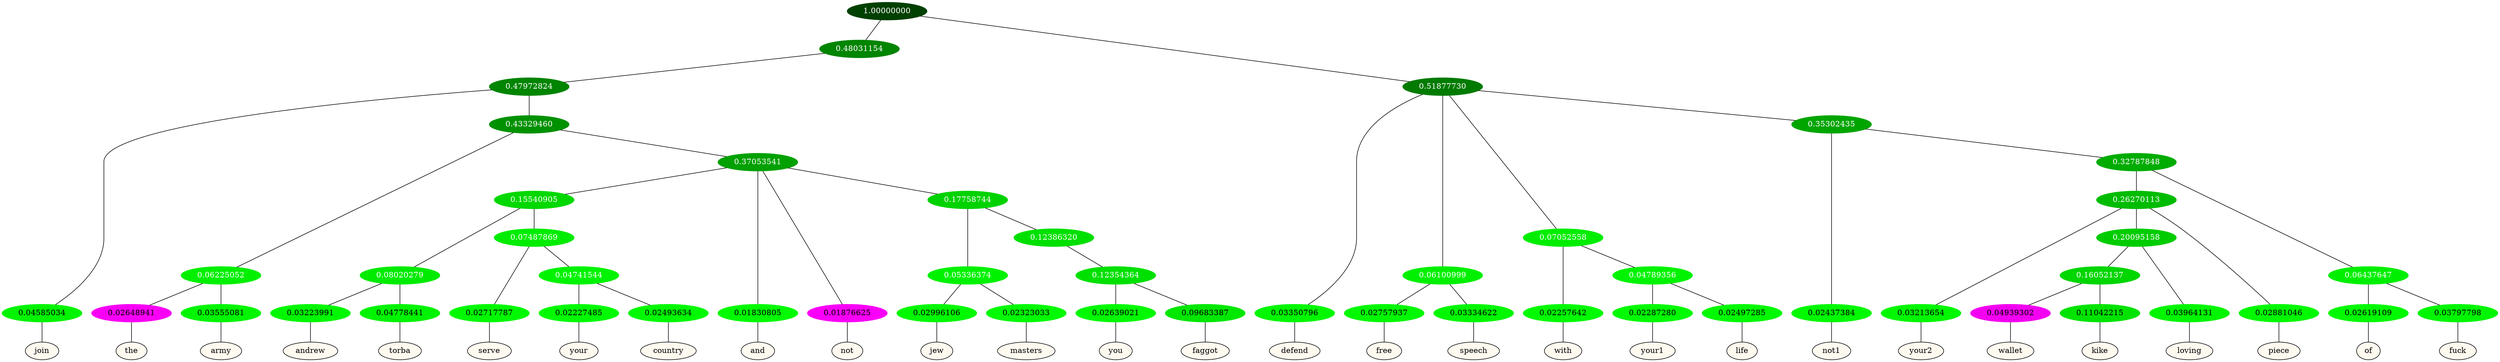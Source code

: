 graph {
	node [format=png height=0.15 nodesep=0.001 ordering=out overlap=prism overlap_scaling=0.01 ranksep=0.001 ratio=0.2 style=filled width=0.15]
	{
		rank=same
		a_w_8 [label=join color=black fillcolor=floralwhite style="filled,solid"]
		a_w_22 [label=the color=black fillcolor=floralwhite style="filled,solid"]
		a_w_23 [label=army color=black fillcolor=floralwhite style="filled,solid"]
		a_w_39 [label=andrew color=black fillcolor=floralwhite style="filled,solid"]
		a_w_40 [label=torba color=black fillcolor=floralwhite style="filled,solid"]
		a_w_41 [label=serve color=black fillcolor=floralwhite style="filled,solid"]
		a_w_48 [label=your color=black fillcolor=floralwhite style="filled,solid"]
		a_w_49 [label=country color=black fillcolor=floralwhite style="filled,solid"]
		a_w_25 [label=and color=black fillcolor=floralwhite style="filled,solid"]
		a_w_26 [label=not color=black fillcolor=floralwhite style="filled,solid"]
		a_w_43 [label=jew color=black fillcolor=floralwhite style="filled,solid"]
		a_w_44 [label=masters color=black fillcolor=floralwhite style="filled,solid"]
		a_w_50 [label=you color=black fillcolor=floralwhite style="filled,solid"]
		a_w_51 [label=faggot color=black fillcolor=floralwhite style="filled,solid"]
		a_w_4 [label=defend color=black fillcolor=floralwhite style="filled,solid"]
		a_w_10 [label=free color=black fillcolor=floralwhite style="filled,solid"]
		a_w_11 [label=speech color=black fillcolor=floralwhite style="filled,solid"]
		a_w_12 [label=with color=black fillcolor=floralwhite style="filled,solid"]
		a_w_18 [label=your1 color=black fillcolor=floralwhite style="filled,solid"]
		a_w_19 [label=life color=black fillcolor=floralwhite style="filled,solid"]
		a_w_14 [label=not1 color=black fillcolor=floralwhite style="filled,solid"]
		a_w_28 [label=your2 color=black fillcolor=floralwhite style="filled,solid"]
		a_w_46 [label=wallet color=black fillcolor=floralwhite style="filled,solid"]
		a_w_47 [label=kike color=black fillcolor=floralwhite style="filled,solid"]
		a_w_38 [label=loving color=black fillcolor=floralwhite style="filled,solid"]
		a_w_30 [label=piece color=black fillcolor=floralwhite style="filled,solid"]
		a_w_31 [label=of color=black fillcolor=floralwhite style="filled,solid"]
		a_w_32 [label=fuck color=black fillcolor=floralwhite style="filled,solid"]
	}
	a_n_8 -- a_w_8
	a_n_22 -- a_w_22
	a_n_23 -- a_w_23
	a_n_39 -- a_w_39
	a_n_40 -- a_w_40
	a_n_41 -- a_w_41
	a_n_48 -- a_w_48
	a_n_49 -- a_w_49
	a_n_25 -- a_w_25
	a_n_26 -- a_w_26
	a_n_43 -- a_w_43
	a_n_44 -- a_w_44
	a_n_50 -- a_w_50
	a_n_51 -- a_w_51
	a_n_4 -- a_w_4
	a_n_10 -- a_w_10
	a_n_11 -- a_w_11
	a_n_12 -- a_w_12
	a_n_18 -- a_w_18
	a_n_19 -- a_w_19
	a_n_14 -- a_w_14
	a_n_28 -- a_w_28
	a_n_46 -- a_w_46
	a_n_47 -- a_w_47
	a_n_38 -- a_w_38
	a_n_30 -- a_w_30
	a_n_31 -- a_w_31
	a_n_32 -- a_w_32
	{
		rank=same
		a_n_8 [label=0.04585034 color="0.334 1.000 0.954" fontcolor=black]
		a_n_22 [label=0.02648941 color="0.835 1.000 0.974" fontcolor=black]
		a_n_23 [label=0.03555081 color="0.334 1.000 0.964" fontcolor=black]
		a_n_39 [label=0.03223991 color="0.334 1.000 0.968" fontcolor=black]
		a_n_40 [label=0.04778441 color="0.334 1.000 0.952" fontcolor=black]
		a_n_41 [label=0.02717787 color="0.334 1.000 0.973" fontcolor=black]
		a_n_48 [label=0.02227485 color="0.334 1.000 0.978" fontcolor=black]
		a_n_49 [label=0.02493634 color="0.334 1.000 0.975" fontcolor=black]
		a_n_25 [label=0.01830805 color="0.334 1.000 0.982" fontcolor=black]
		a_n_26 [label=0.01876625 color="0.835 1.000 0.981" fontcolor=black]
		a_n_43 [label=0.02996106 color="0.334 1.000 0.970" fontcolor=black]
		a_n_44 [label=0.02323033 color="0.334 1.000 0.977" fontcolor=black]
		a_n_50 [label=0.02639021 color="0.334 1.000 0.974" fontcolor=black]
		a_n_51 [label=0.09683387 color="0.334 1.000 0.903" fontcolor=black]
		a_n_4 [label=0.03350796 color="0.334 1.000 0.966" fontcolor=black]
		a_n_10 [label=0.02757937 color="0.334 1.000 0.972" fontcolor=black]
		a_n_11 [label=0.03334622 color="0.334 1.000 0.967" fontcolor=black]
		a_n_12 [label=0.02257642 color="0.334 1.000 0.977" fontcolor=black]
		a_n_18 [label=0.02287280 color="0.334 1.000 0.977" fontcolor=black]
		a_n_19 [label=0.02497285 color="0.334 1.000 0.975" fontcolor=black]
		a_n_14 [label=0.02437384 color="0.334 1.000 0.976" fontcolor=black]
		a_n_28 [label=0.03213654 color="0.334 1.000 0.968" fontcolor=black]
		a_n_46 [label=0.04939302 color="0.835 1.000 0.951" fontcolor=black]
		a_n_47 [label=0.11042215 color="0.334 1.000 0.890" fontcolor=black]
		a_n_38 [label=0.03964131 color="0.334 1.000 0.960" fontcolor=black]
		a_n_30 [label=0.02881046 color="0.334 1.000 0.971" fontcolor=black]
		a_n_31 [label=0.02619109 color="0.334 1.000 0.974" fontcolor=black]
		a_n_32 [label=0.03797798 color="0.334 1.000 0.962" fontcolor=black]
	}
	a_n_0 [label=1.00000000 color="0.334 1.000 0.250" fontcolor=grey99]
	a_n_1 [label=0.48031154 color="0.334 1.000 0.520" fontcolor=grey99]
	a_n_0 -- a_n_1
	a_n_2 [label=0.51877730 color="0.334 1.000 0.481" fontcolor=grey99]
	a_n_0 -- a_n_2
	a_n_3 [label=0.47972824 color="0.334 1.000 0.520" fontcolor=grey99]
	a_n_1 -- a_n_3
	a_n_2 -- a_n_4
	a_n_5 [label=0.06100999 color="0.334 1.000 0.939" fontcolor=grey99]
	a_n_2 -- a_n_5
	a_n_6 [label=0.07052558 color="0.334 1.000 0.929" fontcolor=grey99]
	a_n_2 -- a_n_6
	a_n_7 [label=0.35302435 color="0.334 1.000 0.647" fontcolor=grey99]
	a_n_2 -- a_n_7
	a_n_3 -- a_n_8
	a_n_9 [label=0.43329460 color="0.334 1.000 0.567" fontcolor=grey99]
	a_n_3 -- a_n_9
	a_n_5 -- a_n_10
	a_n_5 -- a_n_11
	a_n_6 -- a_n_12
	a_n_13 [label=0.04789356 color="0.334 1.000 0.952" fontcolor=grey99]
	a_n_6 -- a_n_13
	a_n_7 -- a_n_14
	a_n_15 [label=0.32787848 color="0.334 1.000 0.672" fontcolor=grey99]
	a_n_7 -- a_n_15
	a_n_16 [label=0.06225052 color="0.334 1.000 0.938" fontcolor=grey99]
	a_n_9 -- a_n_16
	a_n_17 [label=0.37053541 color="0.334 1.000 0.629" fontcolor=grey99]
	a_n_9 -- a_n_17
	a_n_13 -- a_n_18
	a_n_13 -- a_n_19
	a_n_20 [label=0.26270113 color="0.334 1.000 0.737" fontcolor=grey99]
	a_n_15 -- a_n_20
	a_n_21 [label=0.06437647 color="0.334 1.000 0.936" fontcolor=grey99]
	a_n_15 -- a_n_21
	a_n_16 -- a_n_22
	a_n_16 -- a_n_23
	a_n_24 [label=0.15540905 color="0.334 1.000 0.845" fontcolor=grey99]
	a_n_17 -- a_n_24
	a_n_17 -- a_n_25
	a_n_17 -- a_n_26
	a_n_27 [label=0.17758744 color="0.334 1.000 0.822" fontcolor=grey99]
	a_n_17 -- a_n_27
	a_n_20 -- a_n_28
	a_n_29 [label=0.20095158 color="0.334 1.000 0.799" fontcolor=grey99]
	a_n_20 -- a_n_29
	a_n_20 -- a_n_30
	a_n_21 -- a_n_31
	a_n_21 -- a_n_32
	a_n_33 [label=0.08020279 color="0.334 1.000 0.920" fontcolor=grey99]
	a_n_24 -- a_n_33
	a_n_34 [label=0.07487869 color="0.334 1.000 0.925" fontcolor=grey99]
	a_n_24 -- a_n_34
	a_n_35 [label=0.05336374 color="0.334 1.000 0.947" fontcolor=grey99]
	a_n_27 -- a_n_35
	a_n_36 [label=0.12386320 color="0.334 1.000 0.876" fontcolor=grey99]
	a_n_27 -- a_n_36
	a_n_37 [label=0.16052137 color="0.334 1.000 0.839" fontcolor=grey99]
	a_n_29 -- a_n_37
	a_n_29 -- a_n_38
	a_n_33 -- a_n_39
	a_n_33 -- a_n_40
	a_n_34 -- a_n_41
	a_n_42 [label=0.04741544 color="0.334 1.000 0.953" fontcolor=grey99]
	a_n_34 -- a_n_42
	a_n_35 -- a_n_43
	a_n_35 -- a_n_44
	a_n_45 [label=0.12354364 color="0.334 1.000 0.876" fontcolor=grey99]
	a_n_36 -- a_n_45
	a_n_37 -- a_n_46
	a_n_37 -- a_n_47
	a_n_42 -- a_n_48
	a_n_42 -- a_n_49
	a_n_45 -- a_n_50
	a_n_45 -- a_n_51
}
